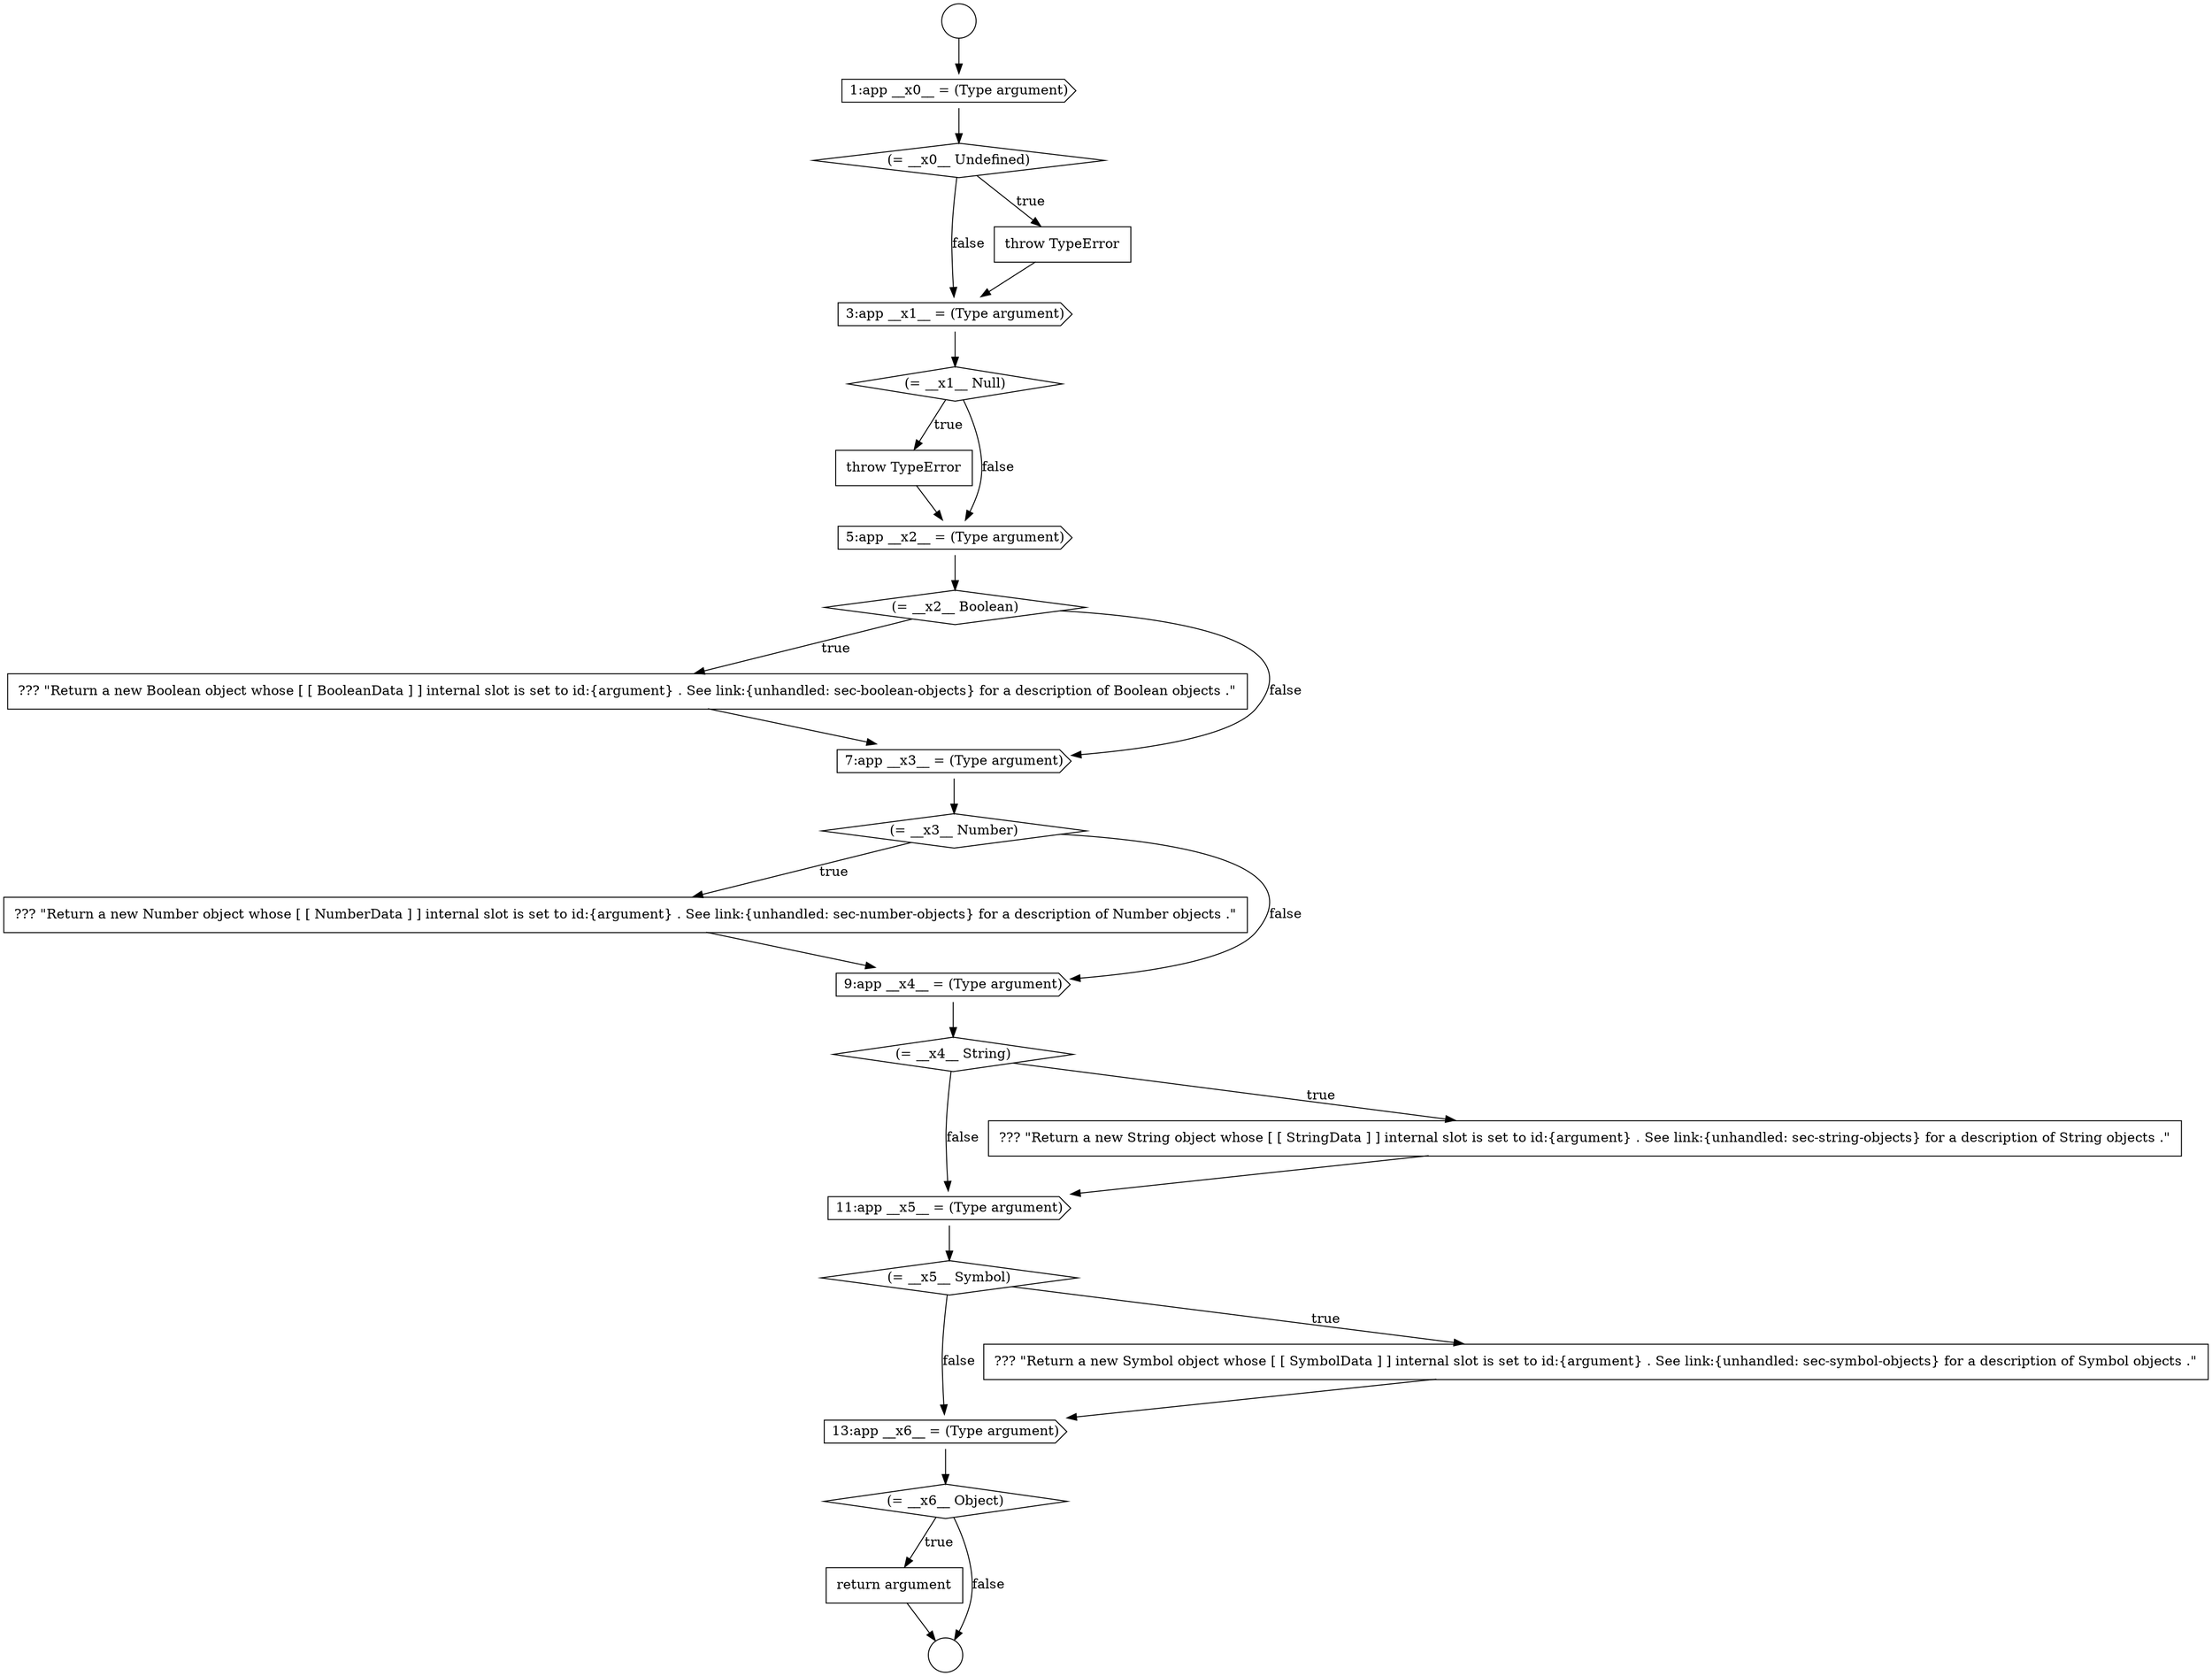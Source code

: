 digraph {
  node18228 [shape=diamond, label=<<font color="black">(= __x2__ Boolean)</font>> color="black" fillcolor="white" style=filled]
  node18240 [shape=diamond, label=<<font color="black">(= __x6__ Object)</font>> color="black" fillcolor="white" style=filled]
  node18236 [shape=cds, label=<<font color="black">11:app __x5__ = (Type argument)</font>> color="black" fillcolor="white" style=filled]
  node18232 [shape=none, margin=0, label=<<font color="black">
    <table border="0" cellborder="1" cellspacing="0" cellpadding="10">
      <tr><td align="left">??? &quot;Return a new Number object whose [ [ NumberData ] ] internal slot is set to id:{argument} . See link:{unhandled: sec-number-objects} for a description of Number objects .&quot;</td></tr>
    </table>
  </font>> color="black" fillcolor="white" style=filled]
  node18241 [shape=none, margin=0, label=<<font color="black">
    <table border="0" cellborder="1" cellspacing="0" cellpadding="10">
      <tr><td align="left">return argument</td></tr>
    </table>
  </font>> color="black" fillcolor="white" style=filled]
  node18239 [shape=cds, label=<<font color="black">13:app __x6__ = (Type argument)</font>> color="black" fillcolor="white" style=filled]
  node18225 [shape=diamond, label=<<font color="black">(= __x1__ Null)</font>> color="black" fillcolor="white" style=filled]
  node18229 [shape=none, margin=0, label=<<font color="black">
    <table border="0" cellborder="1" cellspacing="0" cellpadding="10">
      <tr><td align="left">??? &quot;Return a new Boolean object whose [ [ BooleanData ] ] internal slot is set to id:{argument} . See link:{unhandled: sec-boolean-objects} for a description of Boolean objects .&quot;</td></tr>
    </table>
  </font>> color="black" fillcolor="white" style=filled]
  node18235 [shape=none, margin=0, label=<<font color="black">
    <table border="0" cellborder="1" cellspacing="0" cellpadding="10">
      <tr><td align="left">??? &quot;Return a new String object whose [ [ StringData ] ] internal slot is set to id:{argument} . See link:{unhandled: sec-string-objects} for a description of String objects .&quot;</td></tr>
    </table>
  </font>> color="black" fillcolor="white" style=filled]
  node18238 [shape=none, margin=0, label=<<font color="black">
    <table border="0" cellborder="1" cellspacing="0" cellpadding="10">
      <tr><td align="left">??? &quot;Return a new Symbol object whose [ [ SymbolData ] ] internal slot is set to id:{argument} . See link:{unhandled: sec-symbol-objects} for a description of Symbol objects .&quot;</td></tr>
    </table>
  </font>> color="black" fillcolor="white" style=filled]
  node18226 [shape=none, margin=0, label=<<font color="black">
    <table border="0" cellborder="1" cellspacing="0" cellpadding="10">
      <tr><td align="left">throw TypeError</td></tr>
    </table>
  </font>> color="black" fillcolor="white" style=filled]
  node18230 [shape=cds, label=<<font color="black">7:app __x3__ = (Type argument)</font>> color="black" fillcolor="white" style=filled]
  node18234 [shape=diamond, label=<<font color="black">(= __x4__ String)</font>> color="black" fillcolor="white" style=filled]
  node18224 [shape=cds, label=<<font color="black">3:app __x1__ = (Type argument)</font>> color="black" fillcolor="white" style=filled]
  node18237 [shape=diamond, label=<<font color="black">(= __x5__ Symbol)</font>> color="black" fillcolor="white" style=filled]
  node18227 [shape=cds, label=<<font color="black">5:app __x2__ = (Type argument)</font>> color="black" fillcolor="white" style=filled]
  node18233 [shape=cds, label=<<font color="black">9:app __x4__ = (Type argument)</font>> color="black" fillcolor="white" style=filled]
  node18223 [shape=none, margin=0, label=<<font color="black">
    <table border="0" cellborder="1" cellspacing="0" cellpadding="10">
      <tr><td align="left">throw TypeError</td></tr>
    </table>
  </font>> color="black" fillcolor="white" style=filled]
  node18222 [shape=diamond, label=<<font color="black">(= __x0__ Undefined)</font>> color="black" fillcolor="white" style=filled]
  node18219 [shape=circle label=" " color="black" fillcolor="white" style=filled]
  node18231 [shape=diamond, label=<<font color="black">(= __x3__ Number)</font>> color="black" fillcolor="white" style=filled]
  node18220 [shape=circle label=" " color="black" fillcolor="white" style=filled]
  node18221 [shape=cds, label=<<font color="black">1:app __x0__ = (Type argument)</font>> color="black" fillcolor="white" style=filled]
  node18230 -> node18231 [ color="black"]
  node18228 -> node18229 [label=<<font color="black">true</font>> color="black"]
  node18228 -> node18230 [label=<<font color="black">false</font>> color="black"]
  node18221 -> node18222 [ color="black"]
  node18222 -> node18223 [label=<<font color="black">true</font>> color="black"]
  node18222 -> node18224 [label=<<font color="black">false</font>> color="black"]
  node18227 -> node18228 [ color="black"]
  node18224 -> node18225 [ color="black"]
  node18239 -> node18240 [ color="black"]
  node18235 -> node18236 [ color="black"]
  node18225 -> node18226 [label=<<font color="black">true</font>> color="black"]
  node18225 -> node18227 [label=<<font color="black">false</font>> color="black"]
  node18226 -> node18227 [ color="black"]
  node18231 -> node18232 [label=<<font color="black">true</font>> color="black"]
  node18231 -> node18233 [label=<<font color="black">false</font>> color="black"]
  node18234 -> node18235 [label=<<font color="black">true</font>> color="black"]
  node18234 -> node18236 [label=<<font color="black">false</font>> color="black"]
  node18241 -> node18220 [ color="black"]
  node18223 -> node18224 [ color="black"]
  node18233 -> node18234 [ color="black"]
  node18232 -> node18233 [ color="black"]
  node18219 -> node18221 [ color="black"]
  node18236 -> node18237 [ color="black"]
  node18240 -> node18241 [label=<<font color="black">true</font>> color="black"]
  node18240 -> node18220 [label=<<font color="black">false</font>> color="black"]
  node18238 -> node18239 [ color="black"]
  node18237 -> node18238 [label=<<font color="black">true</font>> color="black"]
  node18237 -> node18239 [label=<<font color="black">false</font>> color="black"]
  node18229 -> node18230 [ color="black"]
}
